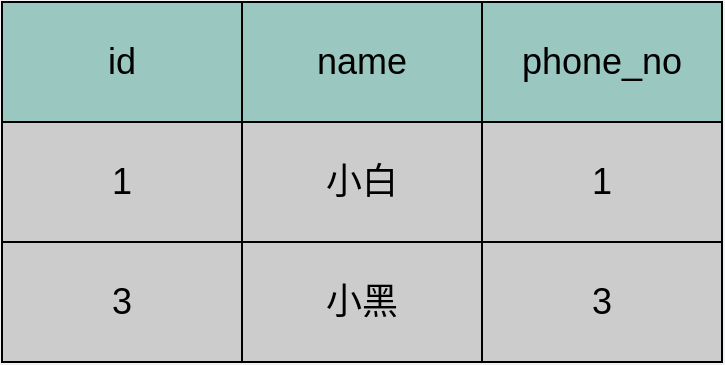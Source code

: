 <mxfile version="16.6.7" type="github">
  <diagram id="3228e29e-7158-1315-38df-8450db1d8a1d" name="Page-1">
    <mxGraphModel dx="525" dy="-51" grid="0" gridSize="10" guides="1" tooltips="1" connect="1" arrows="1" fold="1" page="1" pageScale="1" pageWidth="600" pageHeight="250" background="#EFF1F3" math="0" shadow="0">
      <root>
        <mxCell id="0" />
        <mxCell id="1" parent="0" />
        <mxCell id="OGBjxk_xHfaE1EplLFuK-23" value="1" style="rounded=0;whiteSpace=wrap;html=1;fillColor=#CCCCCC;gradientColor=none;fontSize=18;" parent="1" vertex="1">
          <mxGeometry x="120" y="845" width="120" height="60" as="geometry" />
        </mxCell>
        <mxCell id="OGBjxk_xHfaE1EplLFuK-24" value="小白" style="rounded=0;whiteSpace=wrap;html=1;fillColor=#CCCCCC;gradientColor=none;fontSize=18;" parent="1" vertex="1">
          <mxGeometry x="240" y="845" width="120" height="60" as="geometry" />
        </mxCell>
        <mxCell id="OGBjxk_xHfaE1EplLFuK-25" value="&lt;span style=&quot;font-size: 18px&quot;&gt;1&lt;/span&gt;" style="rounded=0;whiteSpace=wrap;html=1;fillColor=#CCCCCC;gradientColor=none;fontSize=18;" parent="1" vertex="1">
          <mxGeometry x="360" y="845" width="120" height="60" as="geometry" />
        </mxCell>
        <mxCell id="OGBjxk_xHfaE1EplLFuK-26" value="3" style="rounded=0;whiteSpace=wrap;html=1;fillColor=#CCCCCC;gradientColor=none;fontSize=18;" parent="1" vertex="1">
          <mxGeometry x="120" y="905" width="120" height="60" as="geometry" />
        </mxCell>
        <mxCell id="OGBjxk_xHfaE1EplLFuK-27" value="小黑" style="rounded=0;whiteSpace=wrap;html=1;fillColor=#CCCCCC;gradientColor=none;fontSize=18;" parent="1" vertex="1">
          <mxGeometry x="240" y="905" width="120" height="60" as="geometry" />
        </mxCell>
        <mxCell id="OGBjxk_xHfaE1EplLFuK-28" value="&lt;span style=&quot;font-size: 18px&quot;&gt;3&lt;/span&gt;" style="rounded=0;whiteSpace=wrap;html=1;fillColor=#CCCCCC;gradientColor=none;fontSize=18;" parent="1" vertex="1">
          <mxGeometry x="360" y="905" width="120" height="60" as="geometry" />
        </mxCell>
        <mxCell id="OGBjxk_xHfaE1EplLFuK-29" value="id" style="rounded=0;whiteSpace=wrap;html=1;fillColor=#9AC7BF;gradientColor=none;fontSize=18;" parent="1" vertex="1">
          <mxGeometry x="120" y="785" width="120" height="60" as="geometry" />
        </mxCell>
        <mxCell id="OGBjxk_xHfaE1EplLFuK-30" value="name" style="rounded=0;whiteSpace=wrap;html=1;fillColor=#9AC7BF;gradientColor=none;fontSize=18;" parent="1" vertex="1">
          <mxGeometry x="240" y="785" width="120" height="60" as="geometry" />
        </mxCell>
        <mxCell id="OGBjxk_xHfaE1EplLFuK-31" value="&lt;span style=&quot;font-size: 18px&quot;&gt;phone_no&lt;/span&gt;" style="rounded=0;whiteSpace=wrap;html=1;fillColor=#9AC7BF;gradientColor=none;fontSize=18;" parent="1" vertex="1">
          <mxGeometry x="360" y="785" width="120" height="60" as="geometry" />
        </mxCell>
      </root>
    </mxGraphModel>
  </diagram>
</mxfile>
